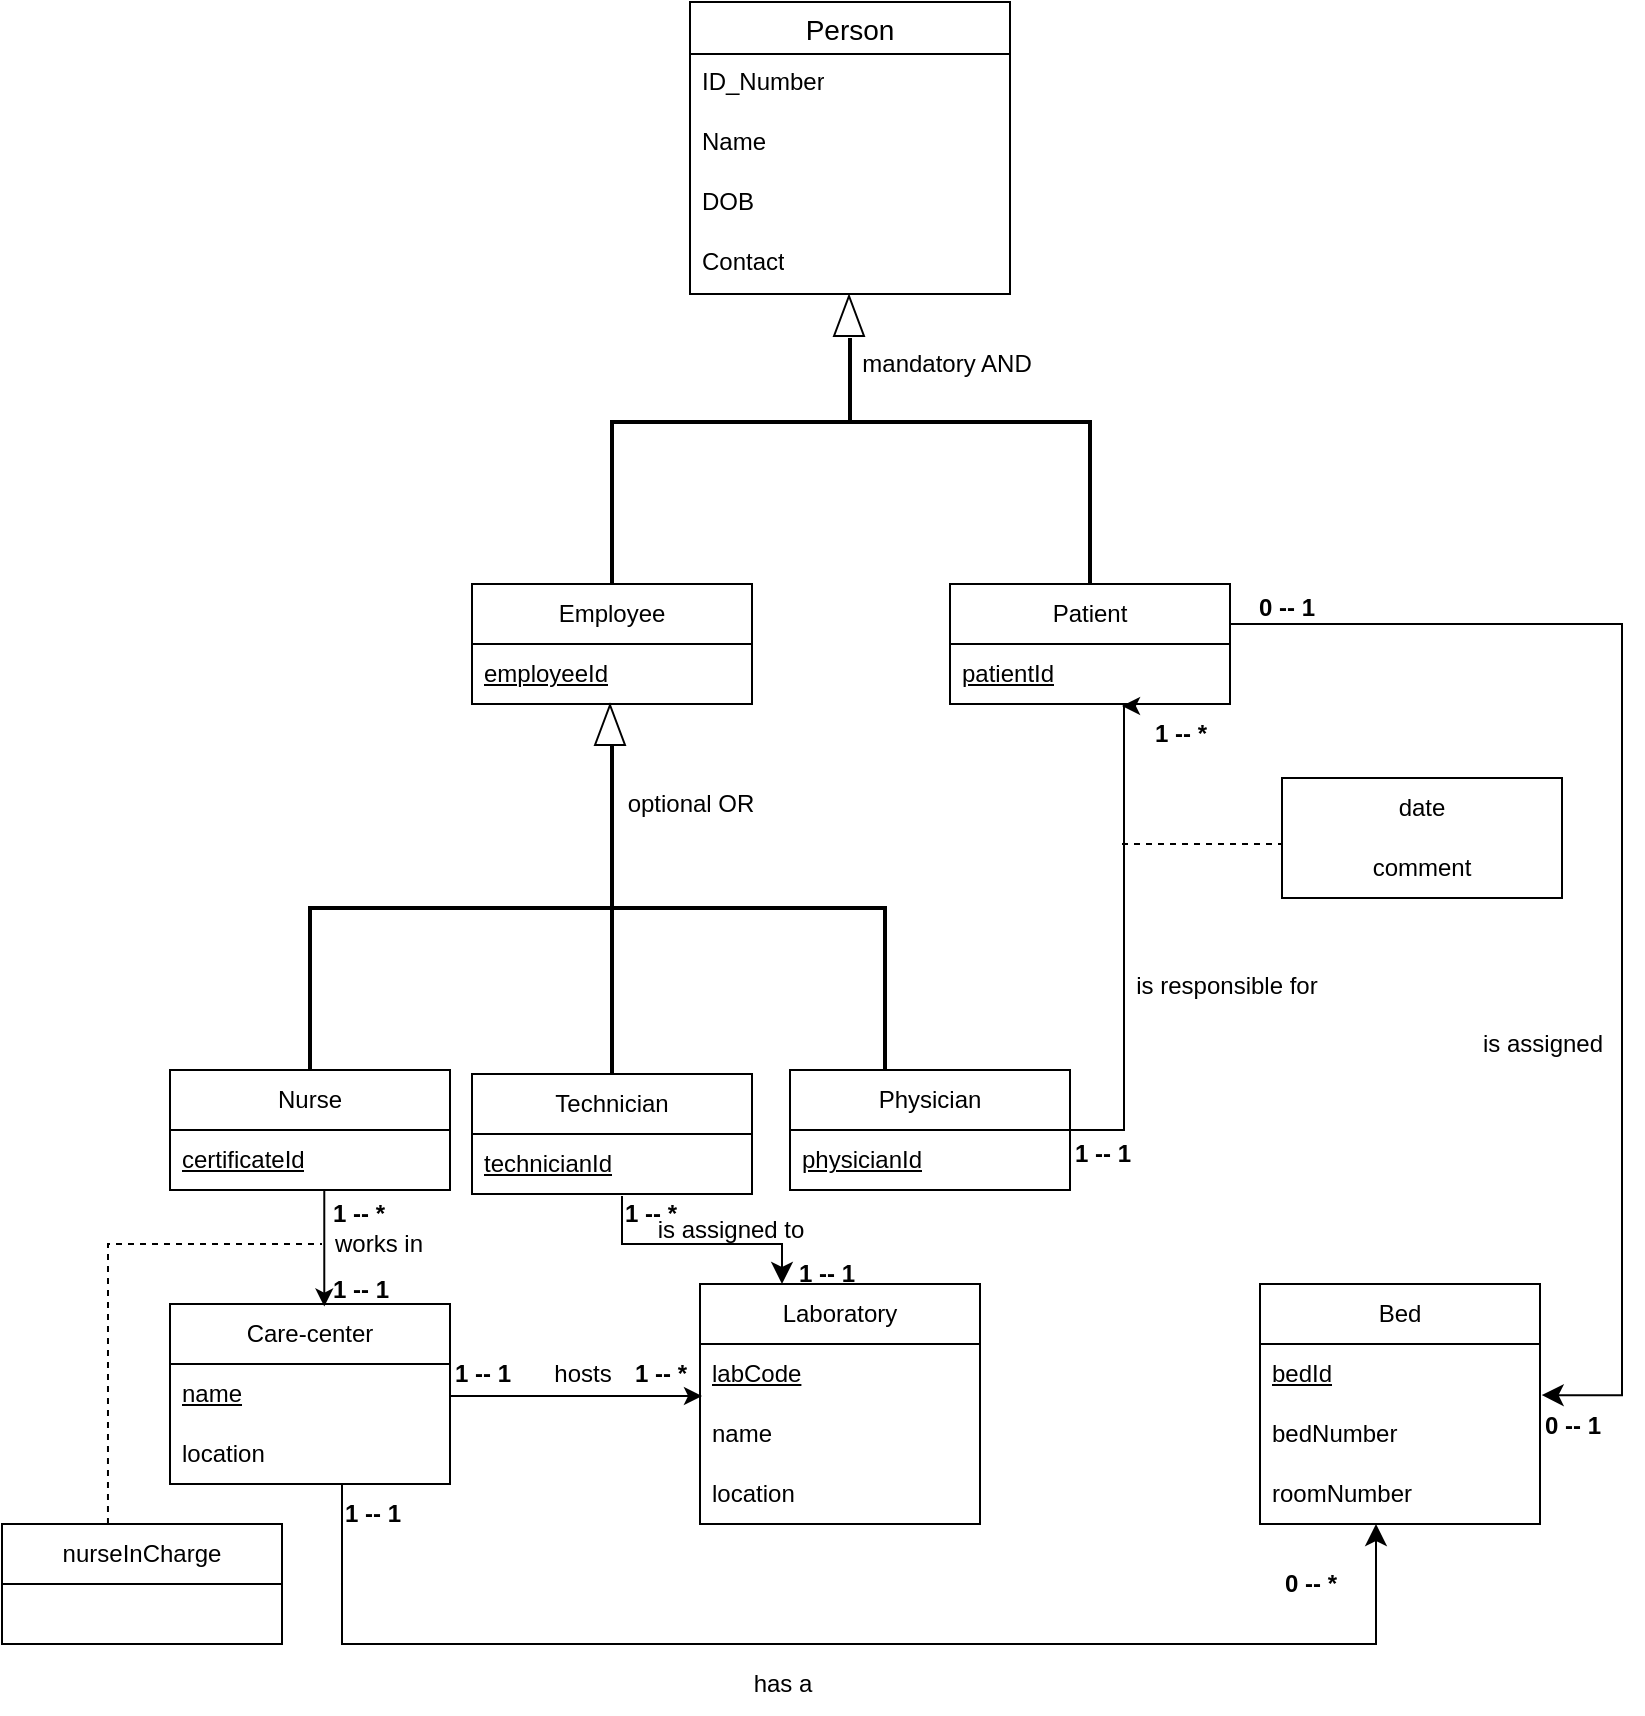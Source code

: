 <mxfile version="21.0.6" type="github">
  <diagram id="R2lEEEUBdFMjLlhIrx00" name="Page-1">
    <mxGraphModel dx="703" dy="392" grid="1" gridSize="10" guides="1" tooltips="1" connect="1" arrows="1" fold="1" page="1" pageScale="1" pageWidth="850" pageHeight="1100" math="0" shadow="0" extFonts="Permanent Marker^https://fonts.googleapis.com/css?family=Permanent+Marker">
      <root>
        <mxCell id="0" />
        <mxCell id="1" parent="0" />
        <mxCell id="kBiA-3u9Y7F-tgpkCYo1-1" value="Person" style="swimlane;fontStyle=0;childLayout=stackLayout;horizontal=1;startSize=26;horizontalStack=0;resizeParent=1;resizeParentMax=0;resizeLast=0;collapsible=1;marginBottom=0;align=center;fontSize=14;" vertex="1" parent="1">
          <mxGeometry x="374" y="69" width="160" height="146" as="geometry" />
        </mxCell>
        <mxCell id="kBiA-3u9Y7F-tgpkCYo1-2" value="ID_Number" style="text;strokeColor=none;fillColor=none;spacingLeft=4;spacingRight=4;overflow=hidden;rotatable=0;points=[[0,0.5],[1,0.5]];portConstraint=eastwest;fontSize=12;whiteSpace=wrap;html=1;" vertex="1" parent="kBiA-3u9Y7F-tgpkCYo1-1">
          <mxGeometry y="26" width="160" height="30" as="geometry" />
        </mxCell>
        <mxCell id="kBiA-3u9Y7F-tgpkCYo1-3" value="Name" style="text;strokeColor=none;fillColor=none;spacingLeft=4;spacingRight=4;overflow=hidden;rotatable=0;points=[[0,0.5],[1,0.5]];portConstraint=eastwest;fontSize=12;whiteSpace=wrap;html=1;" vertex="1" parent="kBiA-3u9Y7F-tgpkCYo1-1">
          <mxGeometry y="56" width="160" height="30" as="geometry" />
        </mxCell>
        <mxCell id="kBiA-3u9Y7F-tgpkCYo1-4" value="DOB" style="text;strokeColor=none;fillColor=none;spacingLeft=4;spacingRight=4;overflow=hidden;rotatable=0;points=[[0,0.5],[1,0.5]];portConstraint=eastwest;fontSize=12;whiteSpace=wrap;html=1;" vertex="1" parent="kBiA-3u9Y7F-tgpkCYo1-1">
          <mxGeometry y="86" width="160" height="30" as="geometry" />
        </mxCell>
        <mxCell id="kBiA-3u9Y7F-tgpkCYo1-7" value="Contact" style="text;strokeColor=none;fillColor=none;spacingLeft=4;spacingRight=4;overflow=hidden;rotatable=0;points=[[0,0.5],[1,0.5]];portConstraint=eastwest;fontSize=12;whiteSpace=wrap;html=1;" vertex="1" parent="kBiA-3u9Y7F-tgpkCYo1-1">
          <mxGeometry y="116" width="160" height="30" as="geometry" />
        </mxCell>
        <mxCell id="kBiA-3u9Y7F-tgpkCYo1-8" value="" style="triangle;whiteSpace=wrap;html=1;rotation=-90;" vertex="1" parent="1">
          <mxGeometry x="443.5" y="218.5" width="20" height="15" as="geometry" />
        </mxCell>
        <mxCell id="kBiA-3u9Y7F-tgpkCYo1-11" value="" style="line;strokeWidth=2;direction=south;html=1;" vertex="1" parent="1">
          <mxGeometry x="449" y="237" width="10" height="43" as="geometry" />
        </mxCell>
        <mxCell id="kBiA-3u9Y7F-tgpkCYo1-13" value="" style="line;strokeWidth=2;html=1;" vertex="1" parent="1">
          <mxGeometry x="334" y="274" width="240" height="10" as="geometry" />
        </mxCell>
        <mxCell id="kBiA-3u9Y7F-tgpkCYo1-14" value="" style="line;strokeWidth=2;direction=south;html=1;" vertex="1" parent="1">
          <mxGeometry x="330" y="278" width="10" height="82" as="geometry" />
        </mxCell>
        <mxCell id="kBiA-3u9Y7F-tgpkCYo1-15" value="" style="line;strokeWidth=2;direction=south;html=1;" vertex="1" parent="1">
          <mxGeometry x="569" y="278" width="10" height="82" as="geometry" />
        </mxCell>
        <mxCell id="kBiA-3u9Y7F-tgpkCYo1-16" value="Employee" style="swimlane;fontStyle=0;childLayout=stackLayout;horizontal=1;startSize=30;horizontalStack=0;resizeParent=1;resizeParentMax=0;resizeLast=0;collapsible=1;marginBottom=0;whiteSpace=wrap;html=1;" vertex="1" parent="1">
          <mxGeometry x="265" y="360" width="140" height="60" as="geometry" />
        </mxCell>
        <mxCell id="kBiA-3u9Y7F-tgpkCYo1-17" value="&lt;u&gt;employeeId&lt;/u&gt;" style="text;strokeColor=none;fillColor=none;align=left;verticalAlign=middle;spacingLeft=4;spacingRight=4;overflow=hidden;points=[[0,0.5],[1,0.5]];portConstraint=eastwest;rotatable=0;whiteSpace=wrap;html=1;" vertex="1" parent="kBiA-3u9Y7F-tgpkCYo1-16">
          <mxGeometry y="30" width="140" height="30" as="geometry" />
        </mxCell>
        <mxCell id="kBiA-3u9Y7F-tgpkCYo1-21" value="Patient" style="swimlane;fontStyle=0;childLayout=stackLayout;horizontal=1;startSize=30;horizontalStack=0;resizeParent=1;resizeParentMax=0;resizeLast=0;collapsible=1;marginBottom=0;whiteSpace=wrap;html=1;" vertex="1" parent="1">
          <mxGeometry x="504" y="360" width="140" height="60" as="geometry" />
        </mxCell>
        <mxCell id="kBiA-3u9Y7F-tgpkCYo1-22" value="&lt;u&gt;patientId&lt;/u&gt;" style="text;strokeColor=none;fillColor=none;align=left;verticalAlign=middle;spacingLeft=4;spacingRight=4;overflow=hidden;points=[[0,0.5],[1,0.5]];portConstraint=eastwest;rotatable=0;whiteSpace=wrap;html=1;" vertex="1" parent="kBiA-3u9Y7F-tgpkCYo1-21">
          <mxGeometry y="30" width="140" height="30" as="geometry" />
        </mxCell>
        <mxCell id="kBiA-3u9Y7F-tgpkCYo1-23" value="" style="triangle;whiteSpace=wrap;html=1;rotation=-90;" vertex="1" parent="1">
          <mxGeometry x="324" y="423" width="20" height="15" as="geometry" />
        </mxCell>
        <mxCell id="kBiA-3u9Y7F-tgpkCYo1-24" value="" style="line;strokeWidth=2;direction=south;html=1;" vertex="1" parent="1">
          <mxGeometry x="330" y="441" width="10" height="82" as="geometry" />
        </mxCell>
        <mxCell id="kBiA-3u9Y7F-tgpkCYo1-25" value="" style="line;strokeWidth=2;html=1;" vertex="1" parent="1">
          <mxGeometry x="184" y="517" width="288" height="10" as="geometry" />
        </mxCell>
        <mxCell id="kBiA-3u9Y7F-tgpkCYo1-26" value="" style="line;strokeWidth=2;direction=south;html=1;" vertex="1" parent="1">
          <mxGeometry x="179" y="521" width="10" height="82" as="geometry" />
        </mxCell>
        <mxCell id="kBiA-3u9Y7F-tgpkCYo1-27" value="" style="line;strokeWidth=2;direction=south;html=1;" vertex="1" parent="1">
          <mxGeometry x="466.5" y="521" width="10" height="82" as="geometry" />
        </mxCell>
        <mxCell id="kBiA-3u9Y7F-tgpkCYo1-28" value="" style="line;strokeWidth=2;direction=south;html=1;" vertex="1" parent="1">
          <mxGeometry x="330" y="523" width="10" height="82" as="geometry" />
        </mxCell>
        <mxCell id="kBiA-3u9Y7F-tgpkCYo1-29" value="Nurse" style="swimlane;fontStyle=0;childLayout=stackLayout;horizontal=1;startSize=30;horizontalStack=0;resizeParent=1;resizeParentMax=0;resizeLast=0;collapsible=1;marginBottom=0;whiteSpace=wrap;html=1;" vertex="1" parent="1">
          <mxGeometry x="114" y="603" width="140" height="60" as="geometry" />
        </mxCell>
        <mxCell id="kBiA-3u9Y7F-tgpkCYo1-30" value="&lt;u&gt;certificateId&lt;/u&gt;" style="text;strokeColor=none;fillColor=none;align=left;verticalAlign=middle;spacingLeft=4;spacingRight=4;overflow=hidden;points=[[0,0.5],[1,0.5]];portConstraint=eastwest;rotatable=0;whiteSpace=wrap;html=1;" vertex="1" parent="kBiA-3u9Y7F-tgpkCYo1-29">
          <mxGeometry y="30" width="140" height="30" as="geometry" />
        </mxCell>
        <mxCell id="kBiA-3u9Y7F-tgpkCYo1-31" value="Technician" style="swimlane;fontStyle=0;childLayout=stackLayout;horizontal=1;startSize=30;horizontalStack=0;resizeParent=1;resizeParentMax=0;resizeLast=0;collapsible=1;marginBottom=0;whiteSpace=wrap;html=1;" vertex="1" parent="1">
          <mxGeometry x="265" y="605" width="140" height="60" as="geometry" />
        </mxCell>
        <mxCell id="kBiA-3u9Y7F-tgpkCYo1-32" value="&lt;u style=&quot;border-color: var(--border-color);&quot;&gt;technicianId&lt;/u&gt;" style="text;strokeColor=none;fillColor=none;align=left;verticalAlign=middle;spacingLeft=4;spacingRight=4;overflow=hidden;points=[[0,0.5],[1,0.5]];portConstraint=eastwest;rotatable=0;whiteSpace=wrap;html=1;" vertex="1" parent="kBiA-3u9Y7F-tgpkCYo1-31">
          <mxGeometry y="30" width="140" height="30" as="geometry" />
        </mxCell>
        <mxCell id="kBiA-3u9Y7F-tgpkCYo1-33" value="Physician" style="swimlane;fontStyle=0;childLayout=stackLayout;horizontal=1;startSize=30;horizontalStack=0;resizeParent=1;resizeParentMax=0;resizeLast=0;collapsible=1;marginBottom=0;whiteSpace=wrap;html=1;" vertex="1" parent="1">
          <mxGeometry x="424" y="603" width="140" height="60" as="geometry" />
        </mxCell>
        <mxCell id="kBiA-3u9Y7F-tgpkCYo1-34" value="&lt;u&gt;physicianId&lt;/u&gt;" style="text;strokeColor=none;fillColor=none;align=left;verticalAlign=middle;spacingLeft=4;spacingRight=4;overflow=hidden;points=[[0,0.5],[1,0.5]];portConstraint=eastwest;rotatable=0;whiteSpace=wrap;html=1;" vertex="1" parent="kBiA-3u9Y7F-tgpkCYo1-33">
          <mxGeometry y="30" width="140" height="30" as="geometry" />
        </mxCell>
        <mxCell id="kBiA-3u9Y7F-tgpkCYo1-37" value="Care-center" style="swimlane;fontStyle=0;childLayout=stackLayout;horizontal=1;startSize=30;horizontalStack=0;resizeParent=1;resizeParentMax=0;resizeLast=0;collapsible=1;marginBottom=0;whiteSpace=wrap;html=1;" vertex="1" parent="1">
          <mxGeometry x="114" y="720" width="140" height="90" as="geometry" />
        </mxCell>
        <mxCell id="kBiA-3u9Y7F-tgpkCYo1-38" value="&lt;u&gt;name&lt;/u&gt;" style="text;strokeColor=none;fillColor=none;align=left;verticalAlign=middle;spacingLeft=4;spacingRight=4;overflow=hidden;points=[[0,0.5],[1,0.5]];portConstraint=eastwest;rotatable=0;whiteSpace=wrap;html=1;" vertex="1" parent="kBiA-3u9Y7F-tgpkCYo1-37">
          <mxGeometry y="30" width="140" height="30" as="geometry" />
        </mxCell>
        <mxCell id="kBiA-3u9Y7F-tgpkCYo1-42" value="location" style="text;strokeColor=none;fillColor=none;align=left;verticalAlign=middle;spacingLeft=4;spacingRight=4;overflow=hidden;points=[[0,0.5],[1,0.5]];portConstraint=eastwest;rotatable=0;whiteSpace=wrap;html=1;" vertex="1" parent="kBiA-3u9Y7F-tgpkCYo1-37">
          <mxGeometry y="60" width="140" height="30" as="geometry" />
        </mxCell>
        <mxCell id="kBiA-3u9Y7F-tgpkCYo1-43" value="mandatory AND" style="text;html=1;align=center;verticalAlign=middle;resizable=0;points=[];autosize=1;strokeColor=none;fillColor=none;" vertex="1" parent="1">
          <mxGeometry x="447" y="235" width="110" height="30" as="geometry" />
        </mxCell>
        <mxCell id="kBiA-3u9Y7F-tgpkCYo1-44" value="optional OR" style="text;html=1;align=center;verticalAlign=middle;resizable=0;points=[];autosize=1;strokeColor=none;fillColor=none;" vertex="1" parent="1">
          <mxGeometry x="329" y="455" width="90" height="30" as="geometry" />
        </mxCell>
        <mxCell id="kBiA-3u9Y7F-tgpkCYo1-45" value="Laboratory" style="swimlane;fontStyle=0;childLayout=stackLayout;horizontal=1;startSize=30;horizontalStack=0;resizeParent=1;resizeParentMax=0;resizeLast=0;collapsible=1;marginBottom=0;whiteSpace=wrap;html=1;" vertex="1" parent="1">
          <mxGeometry x="379" y="710" width="140" height="120" as="geometry" />
        </mxCell>
        <mxCell id="kBiA-3u9Y7F-tgpkCYo1-46" value="&lt;u&gt;labCode&lt;/u&gt;" style="text;strokeColor=none;fillColor=none;align=left;verticalAlign=middle;spacingLeft=4;spacingRight=4;overflow=hidden;points=[[0,0.5],[1,0.5]];portConstraint=eastwest;rotatable=0;whiteSpace=wrap;html=1;" vertex="1" parent="kBiA-3u9Y7F-tgpkCYo1-45">
          <mxGeometry y="30" width="140" height="30" as="geometry" />
        </mxCell>
        <mxCell id="kBiA-3u9Y7F-tgpkCYo1-47" value="name" style="text;strokeColor=none;fillColor=none;align=left;verticalAlign=middle;spacingLeft=4;spacingRight=4;overflow=hidden;points=[[0,0.5],[1,0.5]];portConstraint=eastwest;rotatable=0;whiteSpace=wrap;html=1;" vertex="1" parent="kBiA-3u9Y7F-tgpkCYo1-45">
          <mxGeometry y="60" width="140" height="30" as="geometry" />
        </mxCell>
        <mxCell id="kBiA-3u9Y7F-tgpkCYo1-48" value="location" style="text;strokeColor=none;fillColor=none;align=left;verticalAlign=middle;spacingLeft=4;spacingRight=4;overflow=hidden;points=[[0,0.5],[1,0.5]];portConstraint=eastwest;rotatable=0;whiteSpace=wrap;html=1;" vertex="1" parent="kBiA-3u9Y7F-tgpkCYo1-45">
          <mxGeometry y="90" width="140" height="30" as="geometry" />
        </mxCell>
        <mxCell id="kBiA-3u9Y7F-tgpkCYo1-49" value="Bed" style="swimlane;fontStyle=0;childLayout=stackLayout;horizontal=1;startSize=30;horizontalStack=0;resizeParent=1;resizeParentMax=0;resizeLast=0;collapsible=1;marginBottom=0;whiteSpace=wrap;html=1;" vertex="1" parent="1">
          <mxGeometry x="659" y="710" width="140" height="120" as="geometry" />
        </mxCell>
        <mxCell id="kBiA-3u9Y7F-tgpkCYo1-50" value="&lt;u&gt;bedId&lt;/u&gt;" style="text;strokeColor=none;fillColor=none;align=left;verticalAlign=middle;spacingLeft=4;spacingRight=4;overflow=hidden;points=[[0,0.5],[1,0.5]];portConstraint=eastwest;rotatable=0;whiteSpace=wrap;html=1;" vertex="1" parent="kBiA-3u9Y7F-tgpkCYo1-49">
          <mxGeometry y="30" width="140" height="30" as="geometry" />
        </mxCell>
        <mxCell id="kBiA-3u9Y7F-tgpkCYo1-51" value="bedNumber" style="text;strokeColor=none;fillColor=none;align=left;verticalAlign=middle;spacingLeft=4;spacingRight=4;overflow=hidden;points=[[0,0.5],[1,0.5]];portConstraint=eastwest;rotatable=0;whiteSpace=wrap;html=1;" vertex="1" parent="kBiA-3u9Y7F-tgpkCYo1-49">
          <mxGeometry y="60" width="140" height="30" as="geometry" />
        </mxCell>
        <mxCell id="kBiA-3u9Y7F-tgpkCYo1-52" value="roomNumber" style="text;strokeColor=none;fillColor=none;align=left;verticalAlign=middle;spacingLeft=4;spacingRight=4;overflow=hidden;points=[[0,0.5],[1,0.5]];portConstraint=eastwest;rotatable=0;whiteSpace=wrap;html=1;" vertex="1" parent="kBiA-3u9Y7F-tgpkCYo1-49">
          <mxGeometry y="90" width="140" height="30" as="geometry" />
        </mxCell>
        <mxCell id="kBiA-3u9Y7F-tgpkCYo1-53" value="nurseInCharge" style="swimlane;fontStyle=0;childLayout=stackLayout;horizontal=1;startSize=30;horizontalStack=0;resizeParent=1;resizeParentMax=0;resizeLast=0;collapsible=1;marginBottom=0;whiteSpace=wrap;html=1;" vertex="1" parent="1">
          <mxGeometry x="30" y="830" width="140" height="60" as="geometry" />
        </mxCell>
        <mxCell id="kBiA-3u9Y7F-tgpkCYo1-59" value="date" style="swimlane;fontStyle=0;childLayout=stackLayout;horizontal=1;startSize=30;horizontalStack=0;resizeParent=1;resizeParentMax=0;resizeLast=0;collapsible=1;marginBottom=0;whiteSpace=wrap;html=1;swimlaneLine=0;" vertex="1" parent="1">
          <mxGeometry x="670" y="457" width="140" height="60" as="geometry" />
        </mxCell>
        <mxCell id="kBiA-3u9Y7F-tgpkCYo1-60" value="comment" style="text;strokeColor=none;fillColor=none;align=center;verticalAlign=middle;spacingLeft=4;spacingRight=4;overflow=hidden;points=[[0,0.5],[1,0.5]];portConstraint=eastwest;rotatable=0;whiteSpace=wrap;html=1;" vertex="1" parent="kBiA-3u9Y7F-tgpkCYo1-59">
          <mxGeometry y="30" width="140" height="30" as="geometry" />
        </mxCell>
        <mxCell id="kBiA-3u9Y7F-tgpkCYo1-64" value="" style="endArrow=none;html=1;rounded=0;exitX=0.357;exitY=0;exitDx=0;exitDy=0;exitPerimeter=0;dashed=1;" edge="1" parent="1">
          <mxGeometry relative="1" as="geometry">
            <mxPoint x="82.98" y="830" as="sourcePoint" />
            <mxPoint x="190" y="690" as="targetPoint" />
            <Array as="points">
              <mxPoint x="83" y="690" />
            </Array>
          </mxGeometry>
        </mxCell>
        <mxCell id="kBiA-3u9Y7F-tgpkCYo1-65" value="" style="edgeStyle=orthogonalEdgeStyle;orthogonalLoop=1;jettySize=auto;html=1;rounded=0;exitX=1;exitY=0.5;exitDx=0;exitDy=0;" edge="1" parent="1">
          <mxGeometry width="100" relative="1" as="geometry">
            <mxPoint x="564" y="636" as="sourcePoint" />
            <mxPoint x="590" y="421" as="targetPoint" />
            <Array as="points">
              <mxPoint x="564" y="633" />
              <mxPoint x="591" y="633" />
            </Array>
          </mxGeometry>
        </mxCell>
        <mxCell id="kBiA-3u9Y7F-tgpkCYo1-66" value="is responsible for" style="text;html=1;align=center;verticalAlign=middle;resizable=0;points=[];autosize=1;strokeColor=none;fillColor=none;" vertex="1" parent="1">
          <mxGeometry x="587" y="546" width="110" height="30" as="geometry" />
        </mxCell>
        <mxCell id="kBiA-3u9Y7F-tgpkCYo1-67" value="" style="line;strokeWidth=1;html=1;dashed=1;" vertex="1" parent="1">
          <mxGeometry x="590" y="485" width="80" height="10" as="geometry" />
        </mxCell>
        <mxCell id="kBiA-3u9Y7F-tgpkCYo1-68" value="&lt;b&gt;1 -- 1&lt;/b&gt;" style="text;html=1;align=center;verticalAlign=middle;resizable=0;points=[];autosize=1;strokeColor=none;fillColor=none;" vertex="1" parent="1">
          <mxGeometry x="555" y="630" width="50" height="30" as="geometry" />
        </mxCell>
        <mxCell id="kBiA-3u9Y7F-tgpkCYo1-69" value="&lt;b&gt;1 -- *&lt;/b&gt;" style="text;html=1;align=center;verticalAlign=middle;resizable=0;points=[];autosize=1;strokeColor=none;fillColor=none;" vertex="1" parent="1">
          <mxGeometry x="594" y="420" width="50" height="30" as="geometry" />
        </mxCell>
        <mxCell id="kBiA-3u9Y7F-tgpkCYo1-72" value="" style="edgeStyle=segmentEdgeStyle;endArrow=classic;html=1;curved=0;rounded=0;endSize=8;startSize=8;sourcePerimeterSpacing=0;targetPerimeterSpacing=0;exitX=1;exitY=0.25;exitDx=0;exitDy=0;entryX=1.006;entryY=-0.148;entryDx=0;entryDy=0;entryPerimeter=0;" edge="1" parent="1" source="kBiA-3u9Y7F-tgpkCYo1-21" target="kBiA-3u9Y7F-tgpkCYo1-51">
          <mxGeometry width="100" relative="1" as="geometry">
            <mxPoint x="650" y="380" as="sourcePoint" />
            <mxPoint x="840" y="770" as="targetPoint" />
            <Array as="points">
              <mxPoint x="644" y="380" />
              <mxPoint x="840" y="380" />
              <mxPoint x="840" y="766" />
            </Array>
          </mxGeometry>
        </mxCell>
        <mxCell id="kBiA-3u9Y7F-tgpkCYo1-73" value="is assigned" style="text;html=1;align=center;verticalAlign=middle;resizable=0;points=[];autosize=1;strokeColor=none;fillColor=none;" vertex="1" parent="1">
          <mxGeometry x="760" y="575" width="80" height="30" as="geometry" />
        </mxCell>
        <mxCell id="kBiA-3u9Y7F-tgpkCYo1-75" value="&lt;b&gt;0 -- 1&lt;/b&gt;" style="text;html=1;align=center;verticalAlign=middle;resizable=0;points=[];autosize=1;strokeColor=none;fillColor=none;" vertex="1" parent="1">
          <mxGeometry x="647" y="357" width="50" height="30" as="geometry" />
        </mxCell>
        <mxCell id="kBiA-3u9Y7F-tgpkCYo1-77" value="&lt;b&gt;0 -- 1&lt;/b&gt;" style="text;html=1;align=center;verticalAlign=middle;resizable=0;points=[];autosize=1;strokeColor=none;fillColor=none;" vertex="1" parent="1">
          <mxGeometry x="790" y="766" width="50" height="30" as="geometry" />
        </mxCell>
        <mxCell id="kBiA-3u9Y7F-tgpkCYo1-78" value="" style="edgeStyle=none;orthogonalLoop=1;jettySize=auto;html=1;rounded=0;" edge="1" parent="1">
          <mxGeometry width="100" relative="1" as="geometry">
            <mxPoint x="254" y="766" as="sourcePoint" />
            <mxPoint x="380" y="766" as="targetPoint" />
            <Array as="points" />
          </mxGeometry>
        </mxCell>
        <mxCell id="kBiA-3u9Y7F-tgpkCYo1-79" value="hosts" style="text;html=1;align=center;verticalAlign=middle;resizable=0;points=[];autosize=1;strokeColor=none;fillColor=none;" vertex="1" parent="1">
          <mxGeometry x="295" y="740" width="50" height="30" as="geometry" />
        </mxCell>
        <mxCell id="kBiA-3u9Y7F-tgpkCYo1-80" value="&lt;b&gt;1 -- 1&lt;/b&gt;" style="text;html=1;align=center;verticalAlign=middle;resizable=0;points=[];autosize=1;strokeColor=none;fillColor=none;" vertex="1" parent="1">
          <mxGeometry x="245" y="740" width="50" height="30" as="geometry" />
        </mxCell>
        <mxCell id="kBiA-3u9Y7F-tgpkCYo1-81" value="&lt;b&gt;1 -- *&lt;/b&gt;" style="text;html=1;align=center;verticalAlign=middle;resizable=0;points=[];autosize=1;strokeColor=none;fillColor=none;" vertex="1" parent="1">
          <mxGeometry x="334" y="740" width="50" height="30" as="geometry" />
        </mxCell>
        <mxCell id="kBiA-3u9Y7F-tgpkCYo1-83" value="" style="edgeStyle=segmentEdgeStyle;endArrow=classic;html=1;curved=0;rounded=0;endSize=8;startSize=8;sourcePerimeterSpacing=0;targetPerimeterSpacing=0;" edge="1" parent="1" source="kBiA-3u9Y7F-tgpkCYo1-42">
          <mxGeometry width="100" relative="1" as="geometry">
            <mxPoint x="200" y="820" as="sourcePoint" />
            <mxPoint x="717" y="830" as="targetPoint" />
            <Array as="points">
              <mxPoint x="200" y="890" />
              <mxPoint x="717" y="890" />
            </Array>
          </mxGeometry>
        </mxCell>
        <mxCell id="kBiA-3u9Y7F-tgpkCYo1-84" value="&lt;b&gt;1 -- 1&lt;/b&gt;" style="text;html=1;align=center;verticalAlign=middle;resizable=0;points=[];autosize=1;strokeColor=none;fillColor=none;" vertex="1" parent="1">
          <mxGeometry x="190" y="810" width="50" height="30" as="geometry" />
        </mxCell>
        <mxCell id="kBiA-3u9Y7F-tgpkCYo1-85" value="&lt;b&gt;0 -- *&lt;/b&gt;" style="text;html=1;align=center;verticalAlign=middle;resizable=0;points=[];autosize=1;strokeColor=none;fillColor=none;" vertex="1" parent="1">
          <mxGeometry x="659" y="845" width="50" height="30" as="geometry" />
        </mxCell>
        <mxCell id="kBiA-3u9Y7F-tgpkCYo1-86" value="has a" style="text;html=1;align=center;verticalAlign=middle;resizable=0;points=[];autosize=1;strokeColor=none;fillColor=none;" vertex="1" parent="1">
          <mxGeometry x="395" y="895" width="50" height="30" as="geometry" />
        </mxCell>
        <mxCell id="kBiA-3u9Y7F-tgpkCYo1-87" value="" style="edgeStyle=segmentEdgeStyle;endArrow=classic;html=1;curved=0;rounded=0;endSize=8;startSize=8;sourcePerimeterSpacing=0;targetPerimeterSpacing=0;" edge="1" parent="1">
          <mxGeometry width="100" relative="1" as="geometry">
            <mxPoint x="340" y="666" as="sourcePoint" />
            <mxPoint x="420" y="710" as="targetPoint" />
            <Array as="points">
              <mxPoint x="340" y="690" />
              <mxPoint x="420" y="690" />
              <mxPoint x="420" y="710" />
            </Array>
          </mxGeometry>
        </mxCell>
        <mxCell id="kBiA-3u9Y7F-tgpkCYo1-88" value="&lt;b&gt;1 -- *&lt;/b&gt;" style="text;html=1;align=center;verticalAlign=middle;resizable=0;points=[];autosize=1;strokeColor=none;fillColor=none;" vertex="1" parent="1">
          <mxGeometry x="329" y="660" width="50" height="30" as="geometry" />
        </mxCell>
        <mxCell id="kBiA-3u9Y7F-tgpkCYo1-89" value="&lt;b&gt;1 -- 1&lt;/b&gt;" style="text;html=1;align=center;verticalAlign=middle;resizable=0;points=[];autosize=1;strokeColor=none;fillColor=none;" vertex="1" parent="1">
          <mxGeometry x="416.5" y="690" width="50" height="30" as="geometry" />
        </mxCell>
        <mxCell id="kBiA-3u9Y7F-tgpkCYo1-90" value="is assigned to" style="text;html=1;align=center;verticalAlign=middle;resizable=0;points=[];autosize=1;strokeColor=none;fillColor=none;" vertex="1" parent="1">
          <mxGeometry x="344" y="668" width="100" height="30" as="geometry" />
        </mxCell>
        <mxCell id="kBiA-3u9Y7F-tgpkCYo1-91" value="" style="edgeStyle=none;orthogonalLoop=1;jettySize=auto;html=1;rounded=0;entryX=0.551;entryY=0.014;entryDx=0;entryDy=0;entryPerimeter=0;exitX=0.551;exitY=0.999;exitDx=0;exitDy=0;exitPerimeter=0;" edge="1" parent="1" source="kBiA-3u9Y7F-tgpkCYo1-30" target="kBiA-3u9Y7F-tgpkCYo1-37">
          <mxGeometry width="100" relative="1" as="geometry">
            <mxPoint x="191" y="670" as="sourcePoint" />
            <mxPoint x="240" y="690" as="targetPoint" />
            <Array as="points" />
          </mxGeometry>
        </mxCell>
        <mxCell id="kBiA-3u9Y7F-tgpkCYo1-92" value="works in" style="text;html=1;align=center;verticalAlign=middle;resizable=0;points=[];autosize=1;strokeColor=none;fillColor=none;" vertex="1" parent="1">
          <mxGeometry x="183" y="675" width="70" height="30" as="geometry" />
        </mxCell>
        <mxCell id="kBiA-3u9Y7F-tgpkCYo1-93" value="&lt;b&gt;1 -- *&lt;/b&gt;" style="text;html=1;align=center;verticalAlign=middle;resizable=0;points=[];autosize=1;strokeColor=none;fillColor=none;" vertex="1" parent="1">
          <mxGeometry x="183" y="660" width="50" height="30" as="geometry" />
        </mxCell>
        <mxCell id="kBiA-3u9Y7F-tgpkCYo1-94" value="&lt;b&gt;1 -- 1&lt;/b&gt;" style="text;html=1;align=center;verticalAlign=middle;resizable=0;points=[];autosize=1;strokeColor=none;fillColor=none;" vertex="1" parent="1">
          <mxGeometry x="184" y="698" width="50" height="30" as="geometry" />
        </mxCell>
      </root>
    </mxGraphModel>
  </diagram>
</mxfile>
